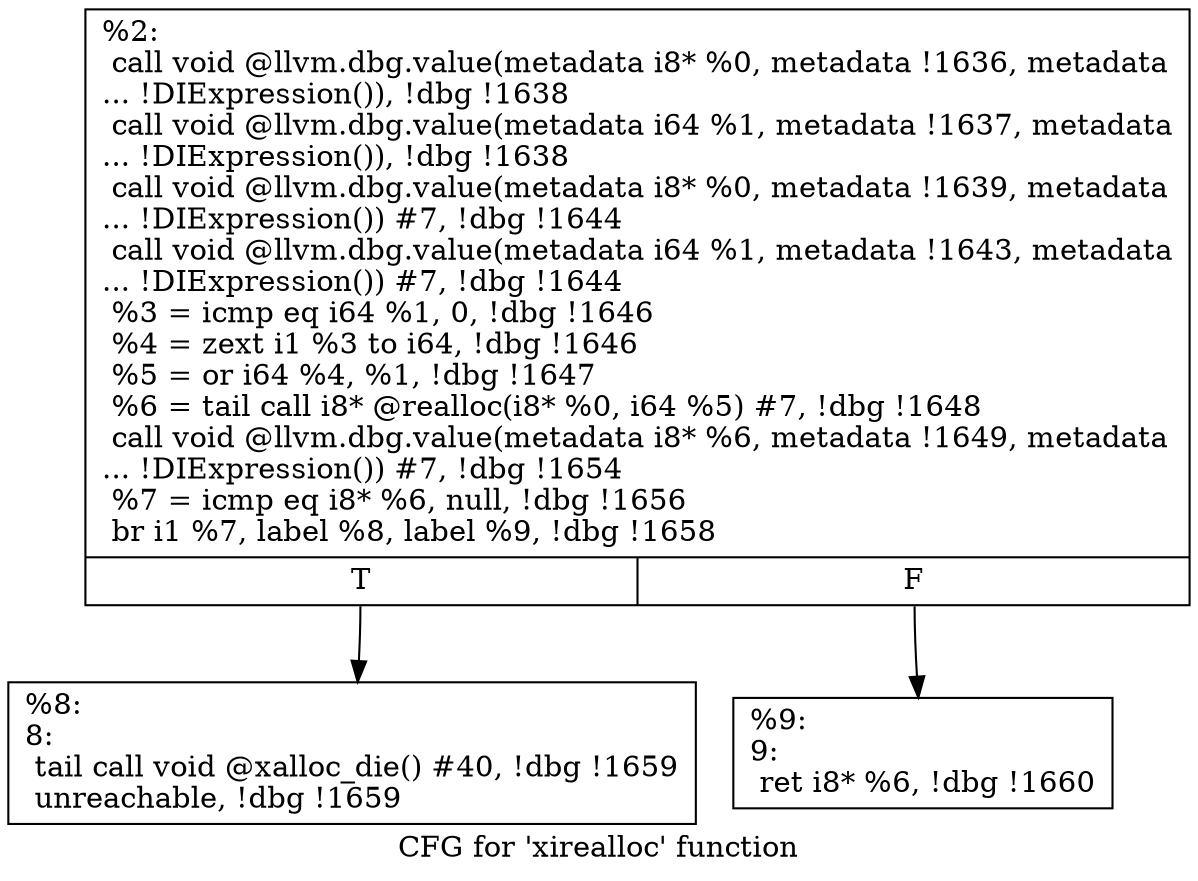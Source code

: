 digraph "CFG for 'xirealloc' function" {
	label="CFG for 'xirealloc' function";

	Node0x14ad840 [shape=record,label="{%2:\l  call void @llvm.dbg.value(metadata i8* %0, metadata !1636, metadata\l... !DIExpression()), !dbg !1638\l  call void @llvm.dbg.value(metadata i64 %1, metadata !1637, metadata\l... !DIExpression()), !dbg !1638\l  call void @llvm.dbg.value(metadata i8* %0, metadata !1639, metadata\l... !DIExpression()) #7, !dbg !1644\l  call void @llvm.dbg.value(metadata i64 %1, metadata !1643, metadata\l... !DIExpression()) #7, !dbg !1644\l  %3 = icmp eq i64 %1, 0, !dbg !1646\l  %4 = zext i1 %3 to i64, !dbg !1646\l  %5 = or i64 %4, %1, !dbg !1647\l  %6 = tail call i8* @realloc(i8* %0, i64 %5) #7, !dbg !1648\l  call void @llvm.dbg.value(metadata i8* %6, metadata !1649, metadata\l... !DIExpression()) #7, !dbg !1654\l  %7 = icmp eq i8* %6, null, !dbg !1656\l  br i1 %7, label %8, label %9, !dbg !1658\l|{<s0>T|<s1>F}}"];
	Node0x14ad840:s0 -> Node0x14ae380;
	Node0x14ad840:s1 -> Node0x14ae3d0;
	Node0x14ae380 [shape=record,label="{%8:\l8:                                                \l  tail call void @xalloc_die() #40, !dbg !1659\l  unreachable, !dbg !1659\l}"];
	Node0x14ae3d0 [shape=record,label="{%9:\l9:                                                \l  ret i8* %6, !dbg !1660\l}"];
}
